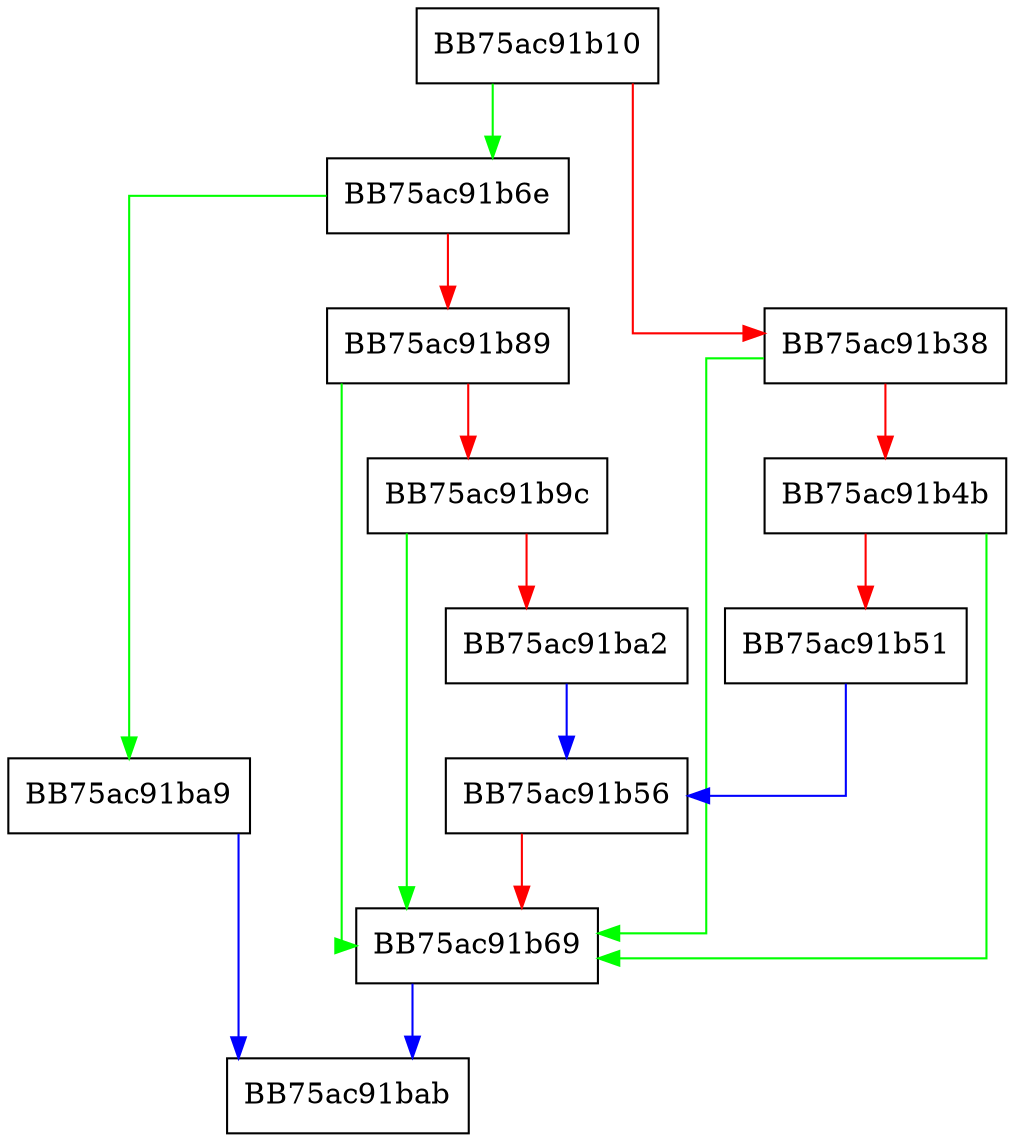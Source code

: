 digraph Initialize {
  node [shape="box"];
  graph [splines=ortho];
  BB75ac91b10 -> BB75ac91b6e [color="green"];
  BB75ac91b10 -> BB75ac91b38 [color="red"];
  BB75ac91b38 -> BB75ac91b69 [color="green"];
  BB75ac91b38 -> BB75ac91b4b [color="red"];
  BB75ac91b4b -> BB75ac91b69 [color="green"];
  BB75ac91b4b -> BB75ac91b51 [color="red"];
  BB75ac91b51 -> BB75ac91b56 [color="blue"];
  BB75ac91b56 -> BB75ac91b69 [color="red"];
  BB75ac91b69 -> BB75ac91bab [color="blue"];
  BB75ac91b6e -> BB75ac91ba9 [color="green"];
  BB75ac91b6e -> BB75ac91b89 [color="red"];
  BB75ac91b89 -> BB75ac91b69 [color="green"];
  BB75ac91b89 -> BB75ac91b9c [color="red"];
  BB75ac91b9c -> BB75ac91b69 [color="green"];
  BB75ac91b9c -> BB75ac91ba2 [color="red"];
  BB75ac91ba2 -> BB75ac91b56 [color="blue"];
  BB75ac91ba9 -> BB75ac91bab [color="blue"];
}